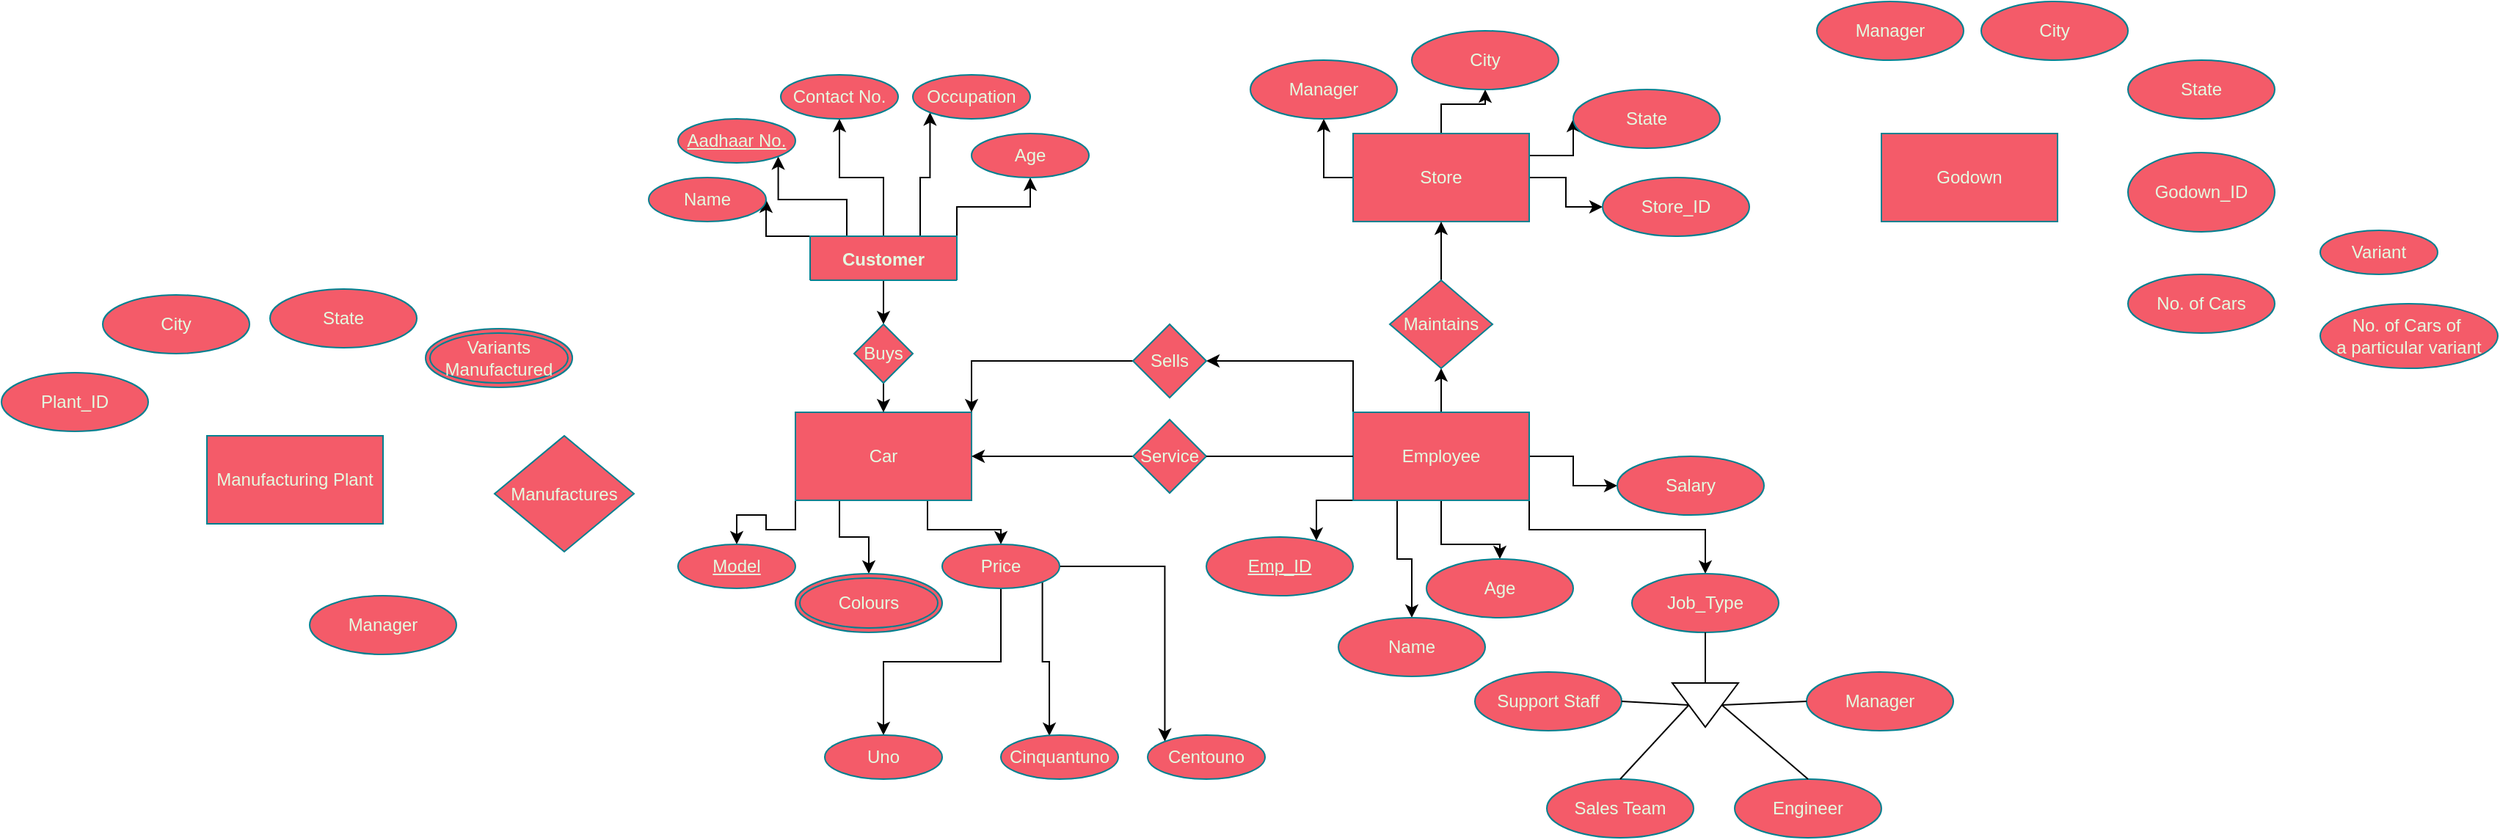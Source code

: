 <mxfile version="20.5.1" type="github">
  <diagram id="R2lEEEUBdFMjLlhIrx00" name="Page-1">
    <mxGraphModel dx="1632" dy="1560" grid="0" gridSize="10" guides="1" tooltips="1" connect="1" arrows="1" fold="1" page="1" pageScale="1" pageWidth="850" pageHeight="1100" background="#FFFFFF" math="0" shadow="0" extFonts="Permanent Marker^https://fonts.googleapis.com/css?family=Permanent+Marker">
      <root>
        <mxCell id="0" />
        <mxCell id="1" parent="0" />
        <mxCell id="OesllFjmX0m4GNONwm-q-30" style="edgeStyle=orthogonalEdgeStyle;rounded=0;orthogonalLoop=1;jettySize=auto;html=1;exitX=0;exitY=0;exitDx=0;exitDy=0;entryX=1;entryY=0.5;entryDx=0;entryDy=0;" parent="1" source="C-vyLk0tnHw3VtMMgP7b-23" target="hK2k2CaXk-kH8A74S1h3-8" edge="1">
          <mxGeometry relative="1" as="geometry" />
        </mxCell>
        <mxCell id="OesllFjmX0m4GNONwm-q-31" style="edgeStyle=orthogonalEdgeStyle;rounded=0;orthogonalLoop=1;jettySize=auto;html=1;exitX=0.25;exitY=0;exitDx=0;exitDy=0;entryX=1;entryY=1;entryDx=0;entryDy=0;" parent="1" source="C-vyLk0tnHw3VtMMgP7b-23" target="hK2k2CaXk-kH8A74S1h3-10" edge="1">
          <mxGeometry relative="1" as="geometry">
            <Array as="points">
              <mxPoint x="145" y="95" />
              <mxPoint x="98" y="95" />
            </Array>
          </mxGeometry>
        </mxCell>
        <mxCell id="OesllFjmX0m4GNONwm-q-32" style="edgeStyle=orthogonalEdgeStyle;rounded=0;orthogonalLoop=1;jettySize=auto;html=1;exitX=0.5;exitY=0;exitDx=0;exitDy=0;entryX=0.5;entryY=1;entryDx=0;entryDy=0;" parent="1" source="C-vyLk0tnHw3VtMMgP7b-23" target="hK2k2CaXk-kH8A74S1h3-11" edge="1">
          <mxGeometry relative="1" as="geometry" />
        </mxCell>
        <mxCell id="OesllFjmX0m4GNONwm-q-33" style="edgeStyle=orthogonalEdgeStyle;rounded=0;orthogonalLoop=1;jettySize=auto;html=1;exitX=0.75;exitY=0;exitDx=0;exitDy=0;entryX=0;entryY=1;entryDx=0;entryDy=0;" parent="1" source="C-vyLk0tnHw3VtMMgP7b-23" target="hK2k2CaXk-kH8A74S1h3-12" edge="1">
          <mxGeometry relative="1" as="geometry" />
        </mxCell>
        <mxCell id="OesllFjmX0m4GNONwm-q-34" style="edgeStyle=orthogonalEdgeStyle;rounded=0;orthogonalLoop=1;jettySize=auto;html=1;exitX=1;exitY=0;exitDx=0;exitDy=0;" parent="1" source="C-vyLk0tnHw3VtMMgP7b-23" target="hK2k2CaXk-kH8A74S1h3-13" edge="1">
          <mxGeometry relative="1" as="geometry" />
        </mxCell>
        <mxCell id="OesllFjmX0m4GNONwm-q-36" value="" style="edgeStyle=orthogonalEdgeStyle;rounded=0;orthogonalLoop=1;jettySize=auto;html=1;" parent="1" source="C-vyLk0tnHw3VtMMgP7b-23" target="hK2k2CaXk-kH8A74S1h3-4" edge="1">
          <mxGeometry relative="1" as="geometry" />
        </mxCell>
        <mxCell id="C-vyLk0tnHw3VtMMgP7b-23" value="Customer" style="shape=table;startSize=30;container=1;collapsible=1;childLayout=tableLayout;fixedRows=1;rowLines=0;fontStyle=1;align=center;resizeLast=1;fillColor=#F45B69;strokeColor=#028090;fontColor=#E4FDE1;" parent="1" vertex="1" collapsed="1">
          <mxGeometry x="120" y="120" width="100" height="30" as="geometry">
            <mxRectangle x="120" y="120" width="250" height="100" as="alternateBounds" />
          </mxGeometry>
        </mxCell>
        <mxCell id="C-vyLk0tnHw3VtMMgP7b-24" value="" style="shape=partialRectangle;collapsible=0;dropTarget=0;pointerEvents=0;fillColor=none;points=[[0,0.5],[1,0.5]];portConstraint=eastwest;top=0;left=0;right=0;bottom=1;strokeColor=#028090;fontColor=#E4FDE1;" parent="C-vyLk0tnHw3VtMMgP7b-23" vertex="1">
          <mxGeometry y="30" width="250" height="30" as="geometry" />
        </mxCell>
        <mxCell id="C-vyLk0tnHw3VtMMgP7b-25" value="PK" style="shape=partialRectangle;overflow=hidden;connectable=0;fillColor=none;top=0;left=0;bottom=0;right=0;fontStyle=1;strokeColor=#028090;fontColor=#E4FDE1;" parent="C-vyLk0tnHw3VtMMgP7b-24" vertex="1">
          <mxGeometry width="30" height="30" as="geometry">
            <mxRectangle width="30" height="30" as="alternateBounds" />
          </mxGeometry>
        </mxCell>
        <mxCell id="C-vyLk0tnHw3VtMMgP7b-26" value="customer_id int NOT NULL " style="shape=partialRectangle;overflow=hidden;connectable=0;fillColor=none;top=0;left=0;bottom=0;right=0;align=left;spacingLeft=6;fontStyle=5;strokeColor=#028090;fontColor=#E4FDE1;" parent="C-vyLk0tnHw3VtMMgP7b-24" vertex="1">
          <mxGeometry x="30" width="220" height="30" as="geometry">
            <mxRectangle width="220" height="30" as="alternateBounds" />
          </mxGeometry>
        </mxCell>
        <mxCell id="C-vyLk0tnHw3VtMMgP7b-27" value="" style="shape=partialRectangle;collapsible=0;dropTarget=0;pointerEvents=0;fillColor=none;points=[[0,0.5],[1,0.5]];portConstraint=eastwest;top=0;left=0;right=0;bottom=0;strokeColor=#028090;fontColor=#E4FDE1;" parent="C-vyLk0tnHw3VtMMgP7b-23" vertex="1">
          <mxGeometry y="60" width="250" height="30" as="geometry" />
        </mxCell>
        <mxCell id="C-vyLk0tnHw3VtMMgP7b-28" value="" style="shape=partialRectangle;overflow=hidden;connectable=0;fillColor=none;top=0;left=0;bottom=0;right=0;strokeColor=#028090;fontColor=#E4FDE1;" parent="C-vyLk0tnHw3VtMMgP7b-27" vertex="1">
          <mxGeometry width="30" height="30" as="geometry">
            <mxRectangle width="30" height="30" as="alternateBounds" />
          </mxGeometry>
        </mxCell>
        <mxCell id="C-vyLk0tnHw3VtMMgP7b-29" value="customer_name char(50) NOT NULL" style="shape=partialRectangle;overflow=hidden;connectable=0;fillColor=none;top=0;left=0;bottom=0;right=0;align=left;spacingLeft=6;strokeColor=#028090;fontColor=#E4FDE1;" parent="C-vyLk0tnHw3VtMMgP7b-27" vertex="1">
          <mxGeometry x="30" width="220" height="30" as="geometry">
            <mxRectangle width="220" height="30" as="alternateBounds" />
          </mxGeometry>
        </mxCell>
        <mxCell id="OesllFjmX0m4GNONwm-q-26" style="edgeStyle=orthogonalEdgeStyle;rounded=0;orthogonalLoop=1;jettySize=auto;html=1;exitX=0;exitY=1;exitDx=0;exitDy=0;entryX=0.5;entryY=0;entryDx=0;entryDy=0;" parent="1" source="hK2k2CaXk-kH8A74S1h3-1" target="hK2k2CaXk-kH8A74S1h3-14" edge="1">
          <mxGeometry relative="1" as="geometry" />
        </mxCell>
        <mxCell id="OesllFjmX0m4GNONwm-q-27" style="edgeStyle=orthogonalEdgeStyle;rounded=0;orthogonalLoop=1;jettySize=auto;html=1;exitX=0.25;exitY=1;exitDx=0;exitDy=0;entryX=0.5;entryY=0;entryDx=0;entryDy=0;" parent="1" source="hK2k2CaXk-kH8A74S1h3-1" target="hK2k2CaXk-kH8A74S1h3-16" edge="1">
          <mxGeometry relative="1" as="geometry" />
        </mxCell>
        <mxCell id="OesllFjmX0m4GNONwm-q-28" style="edgeStyle=orthogonalEdgeStyle;rounded=0;orthogonalLoop=1;jettySize=auto;html=1;exitX=0.75;exitY=1;exitDx=0;exitDy=0;entryX=0.5;entryY=0;entryDx=0;entryDy=0;" parent="1" source="hK2k2CaXk-kH8A74S1h3-1" target="hK2k2CaXk-kH8A74S1h3-17" edge="1">
          <mxGeometry relative="1" as="geometry" />
        </mxCell>
        <mxCell id="hK2k2CaXk-kH8A74S1h3-1" value="Car" style="rounded=0;whiteSpace=wrap;html=1;fillColor=#F45B69;strokeColor=#028090;fontColor=#E4FDE1;" parent="1" vertex="1">
          <mxGeometry x="110" y="240" width="120" height="60" as="geometry" />
        </mxCell>
        <mxCell id="OesllFjmX0m4GNONwm-q-12" style="edgeStyle=orthogonalEdgeStyle;rounded=0;orthogonalLoop=1;jettySize=auto;html=1;exitX=0.5;exitY=0;exitDx=0;exitDy=0;entryX=0.5;entryY=1;entryDx=0;entryDy=0;" parent="1" source="hK2k2CaXk-kH8A74S1h3-2" target="hK2k2CaXk-kH8A74S1h3-7" edge="1">
          <mxGeometry relative="1" as="geometry" />
        </mxCell>
        <mxCell id="OesllFjmX0m4GNONwm-q-14" style="edgeStyle=orthogonalEdgeStyle;rounded=0;orthogonalLoop=1;jettySize=auto;html=1;exitX=0;exitY=1;exitDx=0;exitDy=0;entryX=0.75;entryY=0.063;entryDx=0;entryDy=0;entryPerimeter=0;" parent="1" source="hK2k2CaXk-kH8A74S1h3-2" target="hK2k2CaXk-kH8A74S1h3-22" edge="1">
          <mxGeometry relative="1" as="geometry" />
        </mxCell>
        <mxCell id="OesllFjmX0m4GNONwm-q-15" style="edgeStyle=orthogonalEdgeStyle;rounded=0;orthogonalLoop=1;jettySize=auto;html=1;exitX=0.25;exitY=1;exitDx=0;exitDy=0;" parent="1" source="hK2k2CaXk-kH8A74S1h3-2" target="hK2k2CaXk-kH8A74S1h3-23" edge="1">
          <mxGeometry relative="1" as="geometry" />
        </mxCell>
        <mxCell id="OesllFjmX0m4GNONwm-q-16" style="edgeStyle=orthogonalEdgeStyle;rounded=0;orthogonalLoop=1;jettySize=auto;html=1;exitX=0.5;exitY=1;exitDx=0;exitDy=0;entryX=0.5;entryY=0;entryDx=0;entryDy=0;" parent="1" source="hK2k2CaXk-kH8A74S1h3-2" target="hK2k2CaXk-kH8A74S1h3-24" edge="1">
          <mxGeometry relative="1" as="geometry">
            <Array as="points">
              <mxPoint x="550" y="330" />
            </Array>
          </mxGeometry>
        </mxCell>
        <mxCell id="OesllFjmX0m4GNONwm-q-18" style="edgeStyle=orthogonalEdgeStyle;rounded=0;orthogonalLoop=1;jettySize=auto;html=1;exitX=1;exitY=0.5;exitDx=0;exitDy=0;entryX=0;entryY=0.5;entryDx=0;entryDy=0;" parent="1" source="hK2k2CaXk-kH8A74S1h3-2" target="hK2k2CaXk-kH8A74S1h3-25" edge="1">
          <mxGeometry relative="1" as="geometry" />
        </mxCell>
        <mxCell id="OesllFjmX0m4GNONwm-q-21" style="edgeStyle=orthogonalEdgeStyle;rounded=0;orthogonalLoop=1;jettySize=auto;html=1;exitX=1;exitY=1;exitDx=0;exitDy=0;entryX=0.5;entryY=0;entryDx=0;entryDy=0;" parent="1" source="hK2k2CaXk-kH8A74S1h3-2" target="hK2k2CaXk-kH8A74S1h3-26" edge="1">
          <mxGeometry relative="1" as="geometry">
            <Array as="points">
              <mxPoint x="610" y="320" />
              <mxPoint x="730" y="320" />
            </Array>
          </mxGeometry>
        </mxCell>
        <mxCell id="OesllFjmX0m4GNONwm-q-38" style="edgeStyle=orthogonalEdgeStyle;rounded=0;orthogonalLoop=1;jettySize=auto;html=1;exitX=0;exitY=0;exitDx=0;exitDy=0;entryX=1;entryY=0.5;entryDx=0;entryDy=0;" parent="1" source="hK2k2CaXk-kH8A74S1h3-2" target="hK2k2CaXk-kH8A74S1h3-6" edge="1">
          <mxGeometry relative="1" as="geometry" />
        </mxCell>
        <mxCell id="hK2k2CaXk-kH8A74S1h3-2" value="Employee" style="rounded=0;whiteSpace=wrap;html=1;fillColor=#F45B69;strokeColor=#028090;fontColor=#E4FDE1;" parent="1" vertex="1">
          <mxGeometry x="490" y="240" width="120" height="60" as="geometry" />
        </mxCell>
        <mxCell id="OesllFjmX0m4GNONwm-q-3" style="edgeStyle=orthogonalEdgeStyle;rounded=0;orthogonalLoop=1;jettySize=auto;html=1;exitX=0.5;exitY=0;exitDx=0;exitDy=0;entryX=0.5;entryY=1;entryDx=0;entryDy=0;" parent="1" source="hK2k2CaXk-kH8A74S1h3-3" target="hK2k2CaXk-kH8A74S1h3-19" edge="1">
          <mxGeometry relative="1" as="geometry" />
        </mxCell>
        <mxCell id="OesllFjmX0m4GNONwm-q-4" style="edgeStyle=orthogonalEdgeStyle;rounded=0;orthogonalLoop=1;jettySize=auto;html=1;exitX=1;exitY=0.25;exitDx=0;exitDy=0;entryX=0;entryY=0.5;entryDx=0;entryDy=0;" parent="1" source="hK2k2CaXk-kH8A74S1h3-3" target="hK2k2CaXk-kH8A74S1h3-20" edge="1">
          <mxGeometry relative="1" as="geometry" />
        </mxCell>
        <mxCell id="OesllFjmX0m4GNONwm-q-5" style="edgeStyle=orthogonalEdgeStyle;rounded=0;orthogonalLoop=1;jettySize=auto;html=1;exitX=1;exitY=0.5;exitDx=0;exitDy=0;" parent="1" source="hK2k2CaXk-kH8A74S1h3-3" target="hK2k2CaXk-kH8A74S1h3-21" edge="1">
          <mxGeometry relative="1" as="geometry" />
        </mxCell>
        <mxCell id="OesllFjmX0m4GNONwm-q-6" style="edgeStyle=orthogonalEdgeStyle;rounded=0;orthogonalLoop=1;jettySize=auto;html=1;exitX=0;exitY=0.5;exitDx=0;exitDy=0;entryX=0.5;entryY=1;entryDx=0;entryDy=0;" parent="1" source="hK2k2CaXk-kH8A74S1h3-3" target="hK2k2CaXk-kH8A74S1h3-18" edge="1">
          <mxGeometry relative="1" as="geometry" />
        </mxCell>
        <mxCell id="hK2k2CaXk-kH8A74S1h3-3" value="Store" style="rounded=0;whiteSpace=wrap;html=1;fillColor=#F45B69;strokeColor=#028090;fontColor=#E4FDE1;" parent="1" vertex="1">
          <mxGeometry x="490" y="50" width="120" height="60" as="geometry" />
        </mxCell>
        <mxCell id="OesllFjmX0m4GNONwm-q-35" style="edgeStyle=orthogonalEdgeStyle;rounded=0;orthogonalLoop=1;jettySize=auto;html=1;exitX=0.5;exitY=1;exitDx=0;exitDy=0;entryX=0.5;entryY=0;entryDx=0;entryDy=0;" parent="1" source="hK2k2CaXk-kH8A74S1h3-4" target="hK2k2CaXk-kH8A74S1h3-1" edge="1">
          <mxGeometry relative="1" as="geometry" />
        </mxCell>
        <mxCell id="hK2k2CaXk-kH8A74S1h3-4" value="Buys" style="rhombus;whiteSpace=wrap;html=1;fillColor=#F45B69;strokeColor=#028090;fontColor=#E4FDE1;" parent="1" vertex="1">
          <mxGeometry x="150" y="180" width="40" height="40" as="geometry" />
        </mxCell>
        <mxCell id="OesllFjmX0m4GNONwm-q-40" style="edgeStyle=orthogonalEdgeStyle;rounded=0;orthogonalLoop=1;jettySize=auto;html=1;exitX=0;exitY=0.5;exitDx=0;exitDy=0;entryX=1;entryY=0.5;entryDx=0;entryDy=0;" parent="1" source="hK2k2CaXk-kH8A74S1h3-5" target="hK2k2CaXk-kH8A74S1h3-1" edge="1">
          <mxGeometry relative="1" as="geometry" />
        </mxCell>
        <mxCell id="hK2k2CaXk-kH8A74S1h3-5" value="Service" style="rhombus;whiteSpace=wrap;html=1;fillColor=#F45B69;strokeColor=#028090;fontColor=#E4FDE1;" parent="1" vertex="1">
          <mxGeometry x="340" y="245" width="50" height="50" as="geometry" />
        </mxCell>
        <mxCell id="OesllFjmX0m4GNONwm-q-39" style="edgeStyle=orthogonalEdgeStyle;rounded=0;orthogonalLoop=1;jettySize=auto;html=1;exitX=0;exitY=0.5;exitDx=0;exitDy=0;entryX=1;entryY=0;entryDx=0;entryDy=0;" parent="1" source="hK2k2CaXk-kH8A74S1h3-6" target="hK2k2CaXk-kH8A74S1h3-1" edge="1">
          <mxGeometry relative="1" as="geometry" />
        </mxCell>
        <mxCell id="hK2k2CaXk-kH8A74S1h3-6" value="Sells" style="rhombus;whiteSpace=wrap;html=1;fillColor=#F45B69;strokeColor=#028090;fontColor=#E4FDE1;" parent="1" vertex="1">
          <mxGeometry x="340" y="180" width="50" height="50" as="geometry" />
        </mxCell>
        <mxCell id="OesllFjmX0m4GNONwm-q-8" style="edgeStyle=orthogonalEdgeStyle;rounded=0;orthogonalLoop=1;jettySize=auto;html=1;exitX=0.5;exitY=0;exitDx=0;exitDy=0;entryX=0.5;entryY=1;entryDx=0;entryDy=0;" parent="1" source="hK2k2CaXk-kH8A74S1h3-7" target="hK2k2CaXk-kH8A74S1h3-3" edge="1">
          <mxGeometry relative="1" as="geometry" />
        </mxCell>
        <mxCell id="hK2k2CaXk-kH8A74S1h3-7" value="Maintains" style="rhombus;whiteSpace=wrap;html=1;fillColor=#F45B69;strokeColor=#028090;fontColor=#E4FDE1;" parent="1" vertex="1">
          <mxGeometry x="515" y="150" width="70" height="60" as="geometry" />
        </mxCell>
        <mxCell id="hK2k2CaXk-kH8A74S1h3-8" value="Name" style="ellipse;whiteSpace=wrap;html=1;strokeColor=#028090;fontColor=#E4FDE1;fillColor=#F45B69;" parent="1" vertex="1">
          <mxGeometry x="10" y="80" width="80" height="30" as="geometry" />
        </mxCell>
        <mxCell id="hK2k2CaXk-kH8A74S1h3-10" value="Aadhaar No." style="ellipse;whiteSpace=wrap;html=1;strokeColor=#028090;fontColor=#E4FDE1;fillColor=#F45B69;fontStyle=4" parent="1" vertex="1">
          <mxGeometry x="30" y="40" width="80" height="30" as="geometry" />
        </mxCell>
        <mxCell id="hK2k2CaXk-kH8A74S1h3-11" value="Contact No." style="ellipse;whiteSpace=wrap;html=1;strokeColor=#028090;fontColor=#E4FDE1;fillColor=#F45B69;" parent="1" vertex="1">
          <mxGeometry x="100" y="10" width="80" height="30" as="geometry" />
        </mxCell>
        <mxCell id="hK2k2CaXk-kH8A74S1h3-12" value="Occupation" style="ellipse;whiteSpace=wrap;html=1;strokeColor=#028090;fontColor=#E4FDE1;fillColor=#F45B69;" parent="1" vertex="1">
          <mxGeometry x="190" y="10" width="80" height="30" as="geometry" />
        </mxCell>
        <mxCell id="hK2k2CaXk-kH8A74S1h3-13" value="Age" style="ellipse;whiteSpace=wrap;html=1;strokeColor=#028090;fontColor=#E4FDE1;fillColor=#F45B69;" parent="1" vertex="1">
          <mxGeometry x="230" y="50" width="80" height="30" as="geometry" />
        </mxCell>
        <mxCell id="hK2k2CaXk-kH8A74S1h3-14" value="&lt;u&gt;Model&lt;/u&gt;" style="ellipse;whiteSpace=wrap;html=1;strokeColor=#028090;fontColor=#E4FDE1;fillColor=#F45B69;" parent="1" vertex="1">
          <mxGeometry x="30" y="330" width="80" height="30" as="geometry" />
        </mxCell>
        <mxCell id="hK2k2CaXk-kH8A74S1h3-16" value="Colours" style="ellipse;shape=doubleEllipse;margin=3;whiteSpace=wrap;html=1;align=center;strokeColor=#028090;fontColor=#E4FDE1;fillColor=#F45B69;" parent="1" vertex="1">
          <mxGeometry x="110" y="350" width="100" height="40" as="geometry" />
        </mxCell>
        <mxCell id="OesllFjmX0m4GNONwm-q-47" style="edgeStyle=orthogonalEdgeStyle;rounded=0;orthogonalLoop=1;jettySize=auto;html=1;exitX=0.5;exitY=1;exitDx=0;exitDy=0;entryX=0.5;entryY=0;entryDx=0;entryDy=0;" parent="1" source="hK2k2CaXk-kH8A74S1h3-17" target="OesllFjmX0m4GNONwm-q-42" edge="1">
          <mxGeometry relative="1" as="geometry" />
        </mxCell>
        <mxCell id="OesllFjmX0m4GNONwm-q-48" style="edgeStyle=orthogonalEdgeStyle;rounded=0;orthogonalLoop=1;jettySize=auto;html=1;exitX=1;exitY=1;exitDx=0;exitDy=0;entryX=0.413;entryY=0.017;entryDx=0;entryDy=0;entryPerimeter=0;" parent="1" source="hK2k2CaXk-kH8A74S1h3-17" target="OesllFjmX0m4GNONwm-q-44" edge="1">
          <mxGeometry relative="1" as="geometry" />
        </mxCell>
        <mxCell id="OesllFjmX0m4GNONwm-q-49" style="edgeStyle=orthogonalEdgeStyle;rounded=0;orthogonalLoop=1;jettySize=auto;html=1;exitX=1;exitY=0.5;exitDx=0;exitDy=0;entryX=0;entryY=0;entryDx=0;entryDy=0;" parent="1" source="hK2k2CaXk-kH8A74S1h3-17" target="OesllFjmX0m4GNONwm-q-43" edge="1">
          <mxGeometry relative="1" as="geometry" />
        </mxCell>
        <mxCell id="hK2k2CaXk-kH8A74S1h3-17" value="Price" style="ellipse;whiteSpace=wrap;html=1;strokeColor=#028090;fontColor=#E4FDE1;fillColor=#F45B69;" parent="1" vertex="1">
          <mxGeometry x="210" y="330" width="80" height="30" as="geometry" />
        </mxCell>
        <mxCell id="hK2k2CaXk-kH8A74S1h3-18" value="Manager" style="ellipse;whiteSpace=wrap;html=1;align=center;strokeColor=#028090;fontColor=#E4FDE1;fillColor=#F45B69;" parent="1" vertex="1">
          <mxGeometry x="420" width="100" height="40" as="geometry" />
        </mxCell>
        <mxCell id="hK2k2CaXk-kH8A74S1h3-19" value="City" style="ellipse;whiteSpace=wrap;html=1;align=center;strokeColor=#028090;fontColor=#E4FDE1;fillColor=#F45B69;" parent="1" vertex="1">
          <mxGeometry x="530" y="-20" width="100" height="40" as="geometry" />
        </mxCell>
        <mxCell id="hK2k2CaXk-kH8A74S1h3-20" value="State" style="ellipse;whiteSpace=wrap;html=1;align=center;strokeColor=#028090;fontColor=#E4FDE1;fillColor=#F45B69;" parent="1" vertex="1">
          <mxGeometry x="640" y="20" width="100" height="40" as="geometry" />
        </mxCell>
        <mxCell id="hK2k2CaXk-kH8A74S1h3-21" value="Store_ID" style="ellipse;whiteSpace=wrap;html=1;align=center;strokeColor=#028090;fontColor=#E4FDE1;fillColor=#F45B69;" parent="1" vertex="1">
          <mxGeometry x="660" y="80" width="100" height="40" as="geometry" />
        </mxCell>
        <mxCell id="hK2k2CaXk-kH8A74S1h3-22" value="Emp_ID" style="ellipse;whiteSpace=wrap;html=1;align=center;fontStyle=4;strokeColor=#028090;fontColor=#E4FDE1;fillColor=#F45B69;" parent="1" vertex="1">
          <mxGeometry x="390" y="325" width="100" height="40" as="geometry" />
        </mxCell>
        <mxCell id="hK2k2CaXk-kH8A74S1h3-23" value="Name" style="ellipse;whiteSpace=wrap;html=1;align=center;strokeColor=#028090;fontColor=#E4FDE1;fillColor=#F45B69;" parent="1" vertex="1">
          <mxGeometry x="480" y="380" width="100" height="40" as="geometry" />
        </mxCell>
        <mxCell id="hK2k2CaXk-kH8A74S1h3-24" value="Age" style="ellipse;whiteSpace=wrap;html=1;align=center;strokeColor=#028090;fontColor=#E4FDE1;fillColor=#F45B69;" parent="1" vertex="1">
          <mxGeometry x="540" y="340" width="100" height="40" as="geometry" />
        </mxCell>
        <mxCell id="hK2k2CaXk-kH8A74S1h3-25" value="Salary" style="ellipse;whiteSpace=wrap;html=1;align=center;strokeColor=#028090;fontColor=#E4FDE1;fillColor=#F45B69;" parent="1" vertex="1">
          <mxGeometry x="670" y="270" width="100" height="40" as="geometry" />
        </mxCell>
        <mxCell id="hK2k2CaXk-kH8A74S1h3-26" value="Job_Type" style="ellipse;whiteSpace=wrap;html=1;align=center;strokeColor=#028090;fontColor=#E4FDE1;fillColor=#F45B69;" parent="1" vertex="1">
          <mxGeometry x="680" y="350" width="100" height="40" as="geometry" />
        </mxCell>
        <mxCell id="hK2k2CaXk-kH8A74S1h3-27" value="Support Staff" style="ellipse;whiteSpace=wrap;html=1;align=center;strokeColor=#028090;fontColor=#E4FDE1;fillColor=#F45B69;" parent="1" vertex="1">
          <mxGeometry x="573" y="417" width="100" height="40" as="geometry" />
        </mxCell>
        <mxCell id="hK2k2CaXk-kH8A74S1h3-28" value="Sales Team" style="ellipse;whiteSpace=wrap;html=1;align=center;strokeColor=#028090;fontColor=#E4FDE1;fillColor=#F45B69;" parent="1" vertex="1">
          <mxGeometry x="622" y="490" width="100" height="40" as="geometry" />
        </mxCell>
        <mxCell id="hK2k2CaXk-kH8A74S1h3-29" value="Engineer" style="ellipse;whiteSpace=wrap;html=1;align=center;strokeColor=#028090;fontColor=#E4FDE1;fillColor=#F45B69;" parent="1" vertex="1">
          <mxGeometry x="750" y="490" width="100" height="40" as="geometry" />
        </mxCell>
        <mxCell id="hK2k2CaXk-kH8A74S1h3-30" value="Manager" style="ellipse;whiteSpace=wrap;html=1;align=center;strokeColor=#028090;fontColor=#E4FDE1;fillColor=#F45B69;" parent="1" vertex="1">
          <mxGeometry x="799" y="417" width="100" height="40" as="geometry" />
        </mxCell>
        <mxCell id="OesllFjmX0m4GNONwm-q-42" value="Uno" style="ellipse;whiteSpace=wrap;html=1;strokeColor=#028090;fontColor=#E4FDE1;fillColor=#F45B69;" parent="1" vertex="1">
          <mxGeometry x="130" y="460" width="80" height="30" as="geometry" />
        </mxCell>
        <mxCell id="OesllFjmX0m4GNONwm-q-43" value="Cento­uno" style="ellipse;whiteSpace=wrap;html=1;strokeColor=#028090;fontColor=#E4FDE1;fillColor=#F45B69;" parent="1" vertex="1">
          <mxGeometry x="350" y="460" width="80" height="30" as="geometry" />
        </mxCell>
        <mxCell id="OesllFjmX0m4GNONwm-q-44" value="Cinquantuno" style="ellipse;whiteSpace=wrap;html=1;strokeColor=#028090;fontColor=#E4FDE1;fillColor=#F45B69;" parent="1" vertex="1">
          <mxGeometry x="250" y="460" width="80" height="30" as="geometry" />
        </mxCell>
        <mxCell id="d-tcMmRa3w0OSD1L4WR2-1" value="" style="endArrow=none;html=1;rounded=0;" parent="1" target="hK2k2CaXk-kH8A74S1h3-2" edge="1">
          <mxGeometry width="50" height="50" relative="1" as="geometry">
            <mxPoint x="390" y="270" as="sourcePoint" />
            <mxPoint x="440" y="220" as="targetPoint" />
          </mxGeometry>
        </mxCell>
        <mxCell id="d_n8zwm-F2Okk0-HnORZ-2" value="Godown" style="rounded=0;whiteSpace=wrap;html=1;fillColor=#F45B69;strokeColor=#028090;fontColor=#E4FDE1;" parent="1" vertex="1">
          <mxGeometry x="850" y="50" width="120" height="60" as="geometry" />
        </mxCell>
        <mxCell id="d_n8zwm-F2Okk0-HnORZ-4" value="Variant" style="ellipse;whiteSpace=wrap;html=1;strokeColor=#028090;fontColor=#E4FDE1;fillColor=#F45B69;" parent="1" vertex="1">
          <mxGeometry x="1149" y="116" width="80" height="30" as="geometry" />
        </mxCell>
        <mxCell id="d_n8zwm-F2Okk0-HnORZ-5" value="Manager" style="ellipse;whiteSpace=wrap;html=1;align=center;strokeColor=#028090;fontColor=#E4FDE1;fillColor=#F45B69;" parent="1" vertex="1">
          <mxGeometry x="806" y="-40" width="100" height="40" as="geometry" />
        </mxCell>
        <mxCell id="d_n8zwm-F2Okk0-HnORZ-6" value="City" style="ellipse;whiteSpace=wrap;html=1;align=center;strokeColor=#028090;fontColor=#E4FDE1;fillColor=#F45B69;" parent="1" vertex="1">
          <mxGeometry x="918" y="-40" width="100" height="40" as="geometry" />
        </mxCell>
        <mxCell id="d_n8zwm-F2Okk0-HnORZ-7" value="State" style="ellipse;whiteSpace=wrap;html=1;align=center;strokeColor=#028090;fontColor=#E4FDE1;fillColor=#F45B69;" parent="1" vertex="1">
          <mxGeometry x="1018" width="100" height="40" as="geometry" />
        </mxCell>
        <mxCell id="d_n8zwm-F2Okk0-HnORZ-8" value="Godown_ID" style="ellipse;whiteSpace=wrap;html=1;align=center;strokeColor=#028090;fontColor=#E4FDE1;fillColor=#F45B69;" parent="1" vertex="1">
          <mxGeometry x="1018" y="63" width="100" height="54" as="geometry" />
        </mxCell>
        <mxCell id="d_n8zwm-F2Okk0-HnORZ-9" value="No. of Cars" style="ellipse;whiteSpace=wrap;html=1;align=center;strokeColor=#028090;fontColor=#E4FDE1;fillColor=#F45B69;" parent="1" vertex="1">
          <mxGeometry x="1018" y="146" width="100" height="40" as="geometry" />
        </mxCell>
        <mxCell id="d_n8zwm-F2Okk0-HnORZ-10" value="No. of Cars of&amp;nbsp;&lt;br&gt;a particular variant" style="ellipse;whiteSpace=wrap;html=1;align=center;strokeColor=#028090;fontColor=#E4FDE1;fillColor=#F45B69;" parent="1" vertex="1">
          <mxGeometry x="1149" y="166" width="121" height="44" as="geometry" />
        </mxCell>
        <mxCell id="d_n8zwm-F2Okk0-HnORZ-12" value="Manufacturing Plant" style="rounded=0;whiteSpace=wrap;html=1;fillColor=#F45B69;strokeColor=#028090;fontColor=#E4FDE1;" parent="1" vertex="1">
          <mxGeometry x="-291" y="256" width="120" height="60" as="geometry" />
        </mxCell>
        <mxCell id="d_n8zwm-F2Okk0-HnORZ-13" value="Plant_ID" style="ellipse;whiteSpace=wrap;html=1;align=center;strokeColor=#028090;fontColor=#E4FDE1;fillColor=#F45B69;" parent="1" vertex="1">
          <mxGeometry x="-431" y="213" width="100" height="40" as="geometry" />
        </mxCell>
        <mxCell id="d_n8zwm-F2Okk0-HnORZ-14" value="City" style="ellipse;whiteSpace=wrap;html=1;align=center;strokeColor=#028090;fontColor=#E4FDE1;fillColor=#F45B69;" parent="1" vertex="1">
          <mxGeometry x="-362" y="160" width="100" height="40" as="geometry" />
        </mxCell>
        <mxCell id="d_n8zwm-F2Okk0-HnORZ-15" value="State" style="ellipse;whiteSpace=wrap;html=1;align=center;strokeColor=#028090;fontColor=#E4FDE1;fillColor=#F45B69;" parent="1" vertex="1">
          <mxGeometry x="-248" y="156" width="100" height="40" as="geometry" />
        </mxCell>
        <mxCell id="d_n8zwm-F2Okk0-HnORZ-16" value="Variants Manufactured" style="ellipse;shape=doubleEllipse;margin=3;whiteSpace=wrap;html=1;align=center;strokeColor=#028090;fontColor=#E4FDE1;fillColor=#F45B69;" parent="1" vertex="1">
          <mxGeometry x="-142" y="183" width="100" height="40" as="geometry" />
        </mxCell>
        <mxCell id="d_n8zwm-F2Okk0-HnORZ-17" value="Manufactures" style="rhombus;whiteSpace=wrap;html=1;fillColor=#F45B69;strokeColor=#028090;fontColor=#E4FDE1;" parent="1" vertex="1">
          <mxGeometry x="-95" y="256" width="95" height="79" as="geometry" />
        </mxCell>
        <mxCell id="d_n8zwm-F2Okk0-HnORZ-18" value="Manager" style="ellipse;whiteSpace=wrap;html=1;align=center;strokeColor=#028090;fontColor=#E4FDE1;fillColor=#F45B69;" parent="1" vertex="1">
          <mxGeometry x="-221" y="365" width="100" height="40" as="geometry" />
        </mxCell>
        <mxCell id="1u8tMJcSulonQ76l7c42-1" value="" style="triangle;whiteSpace=wrap;html=1;rotation=90;" vertex="1" parent="1">
          <mxGeometry x="715" y="417" width="30" height="45" as="geometry" />
        </mxCell>
        <mxCell id="1u8tMJcSulonQ76l7c42-5" value="" style="endArrow=none;html=1;rounded=0;entryX=0.5;entryY=1;entryDx=0;entryDy=0;exitX=0;exitY=0.5;exitDx=0;exitDy=0;" edge="1" parent="1" source="1u8tMJcSulonQ76l7c42-1" target="hK2k2CaXk-kH8A74S1h3-26">
          <mxGeometry width="50" height="50" relative="1" as="geometry">
            <mxPoint x="575" y="455" as="sourcePoint" />
            <mxPoint x="625" y="405" as="targetPoint" />
          </mxGeometry>
        </mxCell>
        <mxCell id="1u8tMJcSulonQ76l7c42-8" value="" style="endArrow=none;html=1;rounded=0;entryX=1;entryY=0.5;entryDx=0;entryDy=0;exitX=0.5;exitY=1;exitDx=0;exitDy=0;" edge="1" parent="1" source="1u8tMJcSulonQ76l7c42-1" target="hK2k2CaXk-kH8A74S1h3-27">
          <mxGeometry width="50" height="50" relative="1" as="geometry">
            <mxPoint x="740" y="434.5" as="sourcePoint" />
            <mxPoint x="740" y="400" as="targetPoint" />
          </mxGeometry>
        </mxCell>
        <mxCell id="1u8tMJcSulonQ76l7c42-9" value="" style="endArrow=none;html=1;rounded=0;entryX=0.5;entryY=1;entryDx=0;entryDy=0;exitX=0.5;exitY=0;exitDx=0;exitDy=0;" edge="1" parent="1" source="hK2k2CaXk-kH8A74S1h3-28" target="1u8tMJcSulonQ76l7c42-1">
          <mxGeometry width="50" height="50" relative="1" as="geometry">
            <mxPoint x="750" y="444.5" as="sourcePoint" />
            <mxPoint x="750" y="410" as="targetPoint" />
          </mxGeometry>
        </mxCell>
        <mxCell id="1u8tMJcSulonQ76l7c42-10" value="" style="endArrow=none;html=1;rounded=0;entryX=0;entryY=0.5;entryDx=0;entryDy=0;exitX=0.5;exitY=0;exitDx=0;exitDy=0;" edge="1" parent="1" source="1u8tMJcSulonQ76l7c42-1" target="hK2k2CaXk-kH8A74S1h3-30">
          <mxGeometry width="50" height="50" relative="1" as="geometry">
            <mxPoint x="760" y="454.5" as="sourcePoint" />
            <mxPoint x="760" y="420" as="targetPoint" />
          </mxGeometry>
        </mxCell>
        <mxCell id="1u8tMJcSulonQ76l7c42-11" value="" style="endArrow=none;html=1;rounded=0;entryX=0.5;entryY=0;entryDx=0;entryDy=0;exitX=0.5;exitY=0;exitDx=0;exitDy=0;" edge="1" parent="1" source="hK2k2CaXk-kH8A74S1h3-29" target="1u8tMJcSulonQ76l7c42-1">
          <mxGeometry width="50" height="50" relative="1" as="geometry">
            <mxPoint x="770" y="464.5" as="sourcePoint" />
            <mxPoint x="770" y="430" as="targetPoint" />
          </mxGeometry>
        </mxCell>
      </root>
    </mxGraphModel>
  </diagram>
</mxfile>
